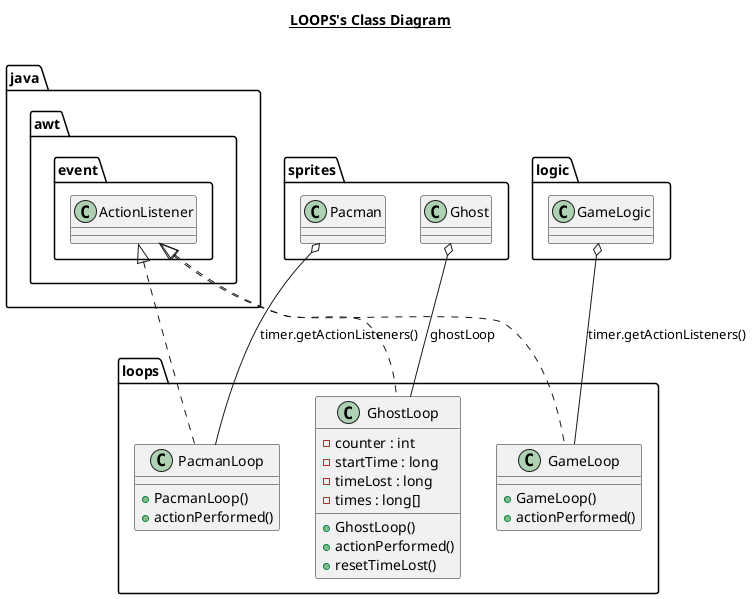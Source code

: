 @startuml

title __LOOPS's Class Diagram__\n

  namespace loops {
      class loops.GameLoop {
          + GameLoop()
          + actionPerformed()
      }
      class loops.GhostLoop {
          - counter : int
          - startTime : long
          - timeLost : long
          - times : long[]
          + GhostLoop()
          + actionPerformed()
          + resetTimeLost()
      }
      class loops.PacmanLoop {
          + PacmanLoop()
          + actionPerformed()
      }
    }

  loops.GameLoop .up.|> java.awt.event.ActionListener
  loops.GhostLoop .up.|> java.awt.event.ActionListener
  loops.PacmanLoop .up.|> java.awt.event.ActionListener
  sprites.Ghost o-- loops.GhostLoop : ghostLoop
  sprites.Pacman o-- loops.PacmanLoop : timer.getActionListeners()
  logic.GameLogic o-- loops.GameLoop : timer.getActionListeners()

@enduml
